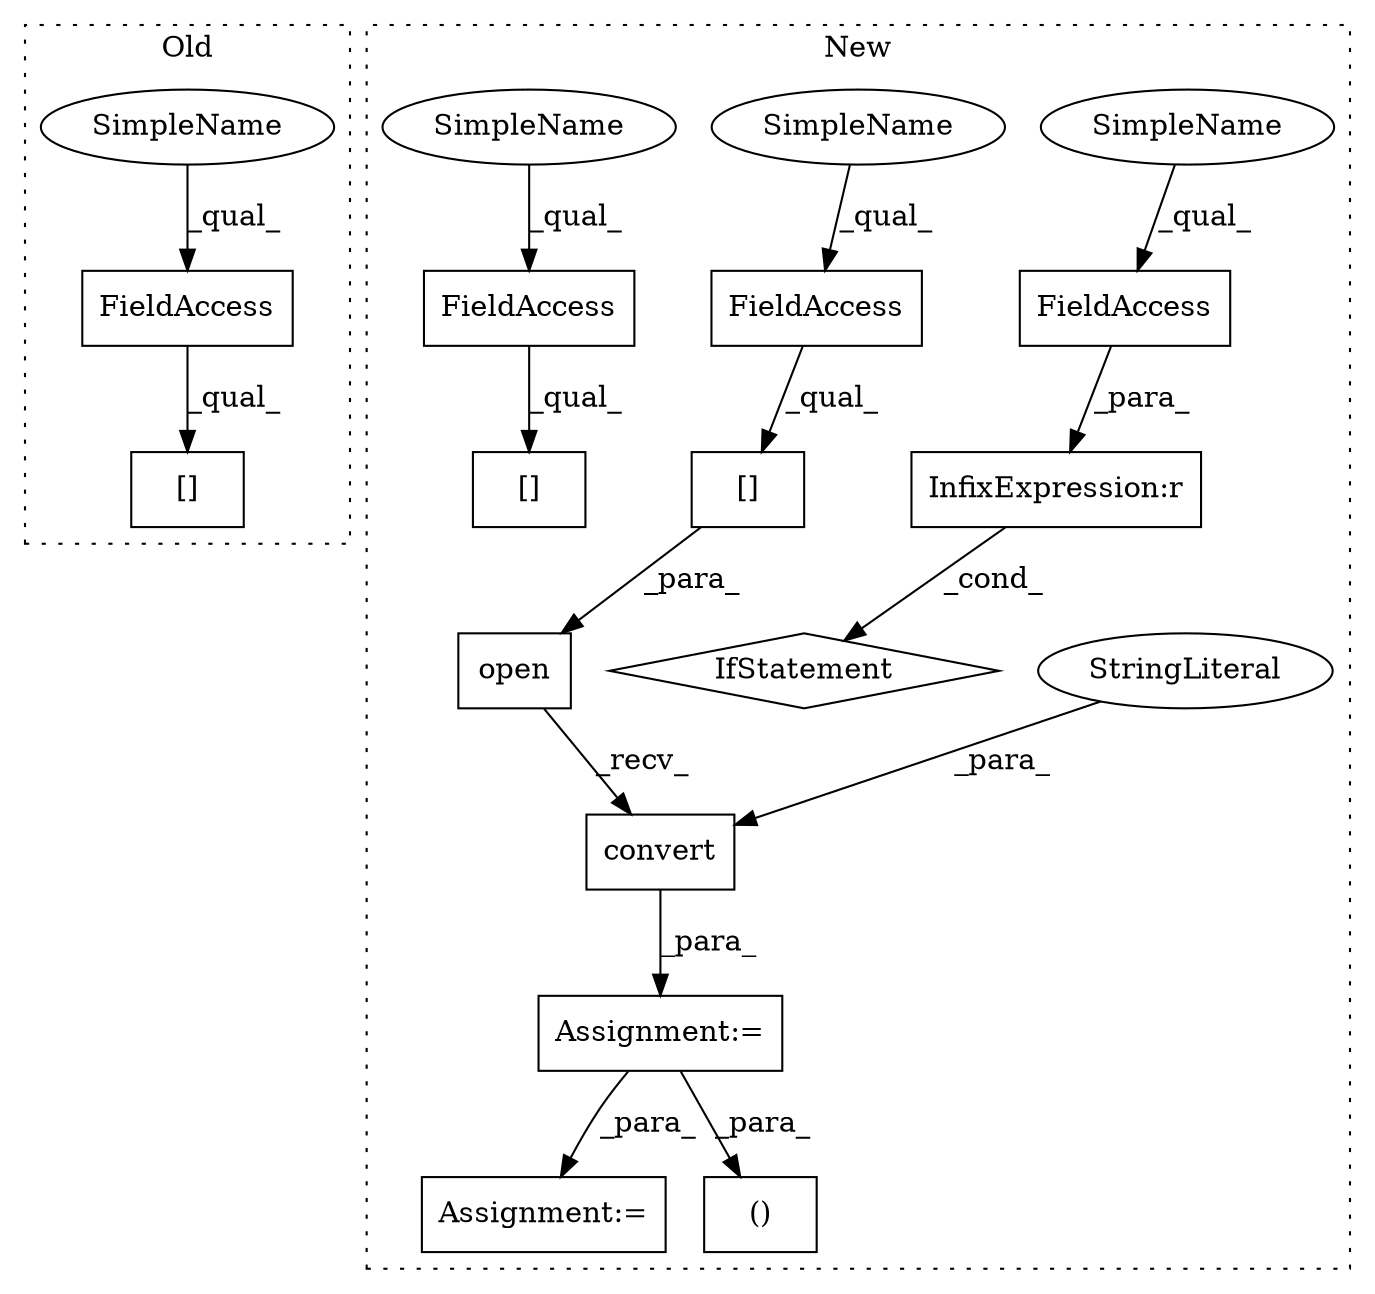 digraph G {
subgraph cluster0 {
1 [label="[]" a="2" s="601,620" l="16,1" shape="box"];
7 [label="FieldAccess" a="22" s="601" l="15" shape="box"];
16 [label="SimpleName" a="42" s="601" l="4" shape="ellipse"];
label = "Old";
style="dotted";
}
subgraph cluster1 {
2 [label="convert" a="32" s="725,738" l="8,1" shape="box"];
3 [label="Assignment:=" a="7" s="693" l="1" shape="box"];
4 [label="StringLiteral" a="45" s="733" l="5" shape="ellipse"];
5 [label="Assignment:=" a="7" s="811" l="2" shape="box"];
6 [label="()" a="106" s="1077" l="22" shape="box"];
8 [label="open" a="32" s="700,723" l="5,1" shape="box"];
9 [label="[]" a="2" s="705,722" l="12,1" shape="box"];
10 [label="FieldAccess" a="22" s="705" l="11" shape="box"];
11 [label="FieldAccess" a="22" s="763" l="12" shape="box"];
12 [label="FieldAccess" a="22" s="996" l="15" shape="box"];
13 [label="[]" a="2" s="763,781" l="13,1" shape="box"];
14 [label="InfixExpression:r" a="27" s="1011" l="4" shape="box"];
15 [label="IfStatement" a="25" s="992,1019" l="4,2" shape="diamond"];
17 [label="SimpleName" a="42" s="996" l="4" shape="ellipse"];
18 [label="SimpleName" a="42" s="705" l="4" shape="ellipse"];
19 [label="SimpleName" a="42" s="763" l="4" shape="ellipse"];
label = "New";
style="dotted";
}
2 -> 3 [label="_para_"];
3 -> 5 [label="_para_"];
3 -> 6 [label="_para_"];
4 -> 2 [label="_para_"];
7 -> 1 [label="_qual_"];
8 -> 2 [label="_recv_"];
9 -> 8 [label="_para_"];
10 -> 9 [label="_qual_"];
11 -> 13 [label="_qual_"];
12 -> 14 [label="_para_"];
14 -> 15 [label="_cond_"];
16 -> 7 [label="_qual_"];
17 -> 12 [label="_qual_"];
18 -> 10 [label="_qual_"];
19 -> 11 [label="_qual_"];
}